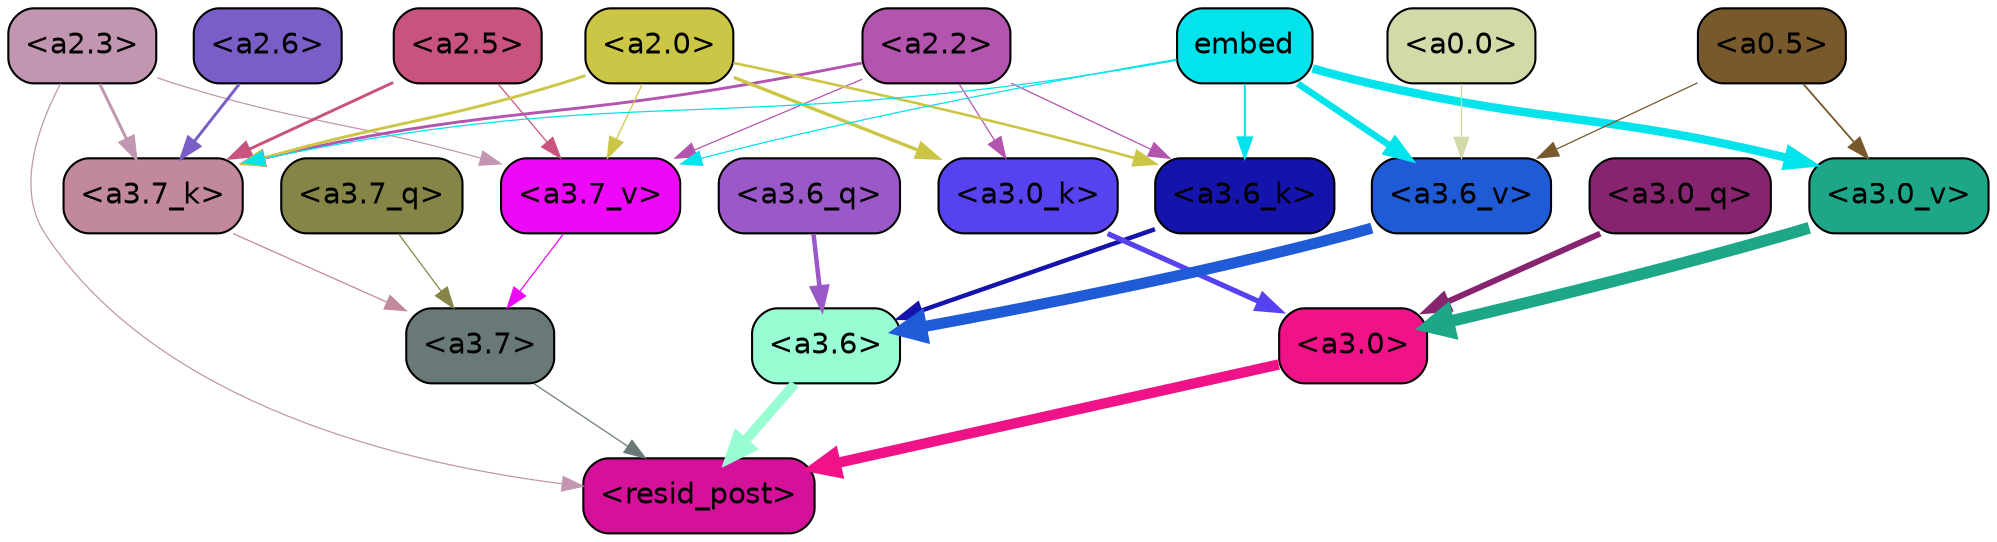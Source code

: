 strict digraph "" {
	graph [bgcolor=transparent,
		layout=dot,
		overlap=false,
		splines=true
	];
	"<a3.7>"	[color=black,
		fillcolor="#697978",
		fontname=Helvetica,
		shape=box,
		style="filled, rounded"];
	"<resid_post>"	[color=black,
		fillcolor="#d51099",
		fontname=Helvetica,
		shape=box,
		style="filled, rounded"];
	"<a3.7>" -> "<resid_post>"	[color="#697978",
		penwidth=0.6];
	"<a3.6>"	[color=black,
		fillcolor="#99fdd3",
		fontname=Helvetica,
		shape=box,
		style="filled, rounded"];
	"<a3.6>" -> "<resid_post>"	[color="#99fdd3",
		penwidth=4.749041676521301];
	"<a3.0>"	[color=black,
		fillcolor="#f01288",
		fontname=Helvetica,
		shape=box,
		style="filled, rounded"];
	"<a3.0>" -> "<resid_post>"	[color="#f01288",
		penwidth=5.004215121269226];
	"<a2.3>"	[color=black,
		fillcolor="#c296b0",
		fontname=Helvetica,
		shape=box,
		style="filled, rounded"];
	"<a2.3>" -> "<resid_post>"	[color="#c296b0",
		penwidth=0.6];
	"<a3.7_k>"	[color=black,
		fillcolor="#c2889d",
		fontname=Helvetica,
		shape=box,
		style="filled, rounded"];
	"<a2.3>" -> "<a3.7_k>"	[color="#c296b0",
		penwidth=1.4391854107379913];
	"<a3.7_v>"	[color=black,
		fillcolor="#ee08f8",
		fontname=Helvetica,
		shape=box,
		style="filled, rounded"];
	"<a2.3>" -> "<a3.7_v>"	[color="#c296b0",
		penwidth=0.6];
	"<a3.7_q>"	[color=black,
		fillcolor="#858548",
		fontname=Helvetica,
		shape=box,
		style="filled, rounded"];
	"<a3.7_q>" -> "<a3.7>"	[color="#858548",
		penwidth=0.6];
	"<a3.6_q>"	[color=black,
		fillcolor="#9b58c8",
		fontname=Helvetica,
		shape=box,
		style="filled, rounded"];
	"<a3.6_q>" -> "<a3.6>"	[color="#9b58c8",
		penwidth=2.160832464694977];
	"<a3.0_q>"	[color=black,
		fillcolor="#872470",
		fontname=Helvetica,
		shape=box,
		style="filled, rounded"];
	"<a3.0_q>" -> "<a3.0>"	[color="#872470",
		penwidth=2.870753765106201];
	"<a3.7_k>" -> "<a3.7>"	[color="#c2889d",
		penwidth=0.6];
	"<a3.6_k>"	[color=black,
		fillcolor="#1414ad",
		fontname=Helvetica,
		shape=box,
		style="filled, rounded"];
	"<a3.6_k>" -> "<a3.6>"	[color="#1414ad",
		penwidth=2.13908451795578];
	"<a3.0_k>"	[color=black,
		fillcolor="#5642ee",
		fontname=Helvetica,
		shape=box,
		style="filled, rounded"];
	"<a3.0_k>" -> "<a3.0>"	[color="#5642ee",
		penwidth=2.520303964614868];
	"<a3.7_v>" -> "<a3.7>"	[color="#ee08f8",
		penwidth=0.6];
	"<a3.6_v>"	[color=black,
		fillcolor="#1f5bd6",
		fontname=Helvetica,
		shape=box,
		style="filled, rounded"];
	"<a3.6_v>" -> "<a3.6>"	[color="#1f5bd6",
		penwidth=5.297133803367615];
	"<a3.0_v>"	[color=black,
		fillcolor="#1da788",
		fontname=Helvetica,
		shape=box,
		style="filled, rounded"];
	"<a3.0_v>" -> "<a3.0>"	[color="#1da788",
		penwidth=5.680712580680847];
	"<a2.6>"	[color=black,
		fillcolor="#7a5ec7",
		fontname=Helvetica,
		shape=box,
		style="filled, rounded"];
	"<a2.6>" -> "<a3.7_k>"	[color="#7a5ec7",
		penwidth=1.4180794060230255];
	"<a2.5>"	[color=black,
		fillcolor="#c9537f",
		fontname=Helvetica,
		shape=box,
		style="filled, rounded"];
	"<a2.5>" -> "<a3.7_k>"	[color="#c9537f",
		penwidth=1.4281435310840607];
	"<a2.5>" -> "<a3.7_v>"	[color="#c9537f",
		penwidth=0.6];
	"<a2.2>"	[color=black,
		fillcolor="#b354af",
		fontname=Helvetica,
		shape=box,
		style="filled, rounded"];
	"<a2.2>" -> "<a3.7_k>"	[color="#b354af",
		penwidth=1.3982512056827545];
	"<a2.2>" -> "<a3.6_k>"	[color="#b354af",
		penwidth=0.6];
	"<a2.2>" -> "<a3.0_k>"	[color="#b354af",
		penwidth=0.6];
	"<a2.2>" -> "<a3.7_v>"	[color="#b354af",
		penwidth=0.6];
	"<a2.0>"	[color=black,
		fillcolor="#ccc646",
		fontname=Helvetica,
		shape=box,
		style="filled, rounded"];
	"<a2.0>" -> "<a3.7_k>"	[color="#ccc646",
		penwidth=1.404832512140274];
	"<a2.0>" -> "<a3.6_k>"	[color="#ccc646",
		penwidth=1.2708758115768433];
	"<a2.0>" -> "<a3.0_k>"	[color="#ccc646",
		penwidth=1.6207245588302612];
	"<a2.0>" -> "<a3.7_v>"	[color="#ccc646",
		penwidth=0.6];
	embed	[color=black,
		fillcolor="#02e3ec",
		fontname=Helvetica,
		shape=box,
		style="filled, rounded"];
	embed -> "<a3.7_k>"	[color="#02e3ec",
		penwidth=0.6];
	embed -> "<a3.6_k>"	[color="#02e3ec",
		penwidth=0.9291638135910034];
	embed -> "<a3.7_v>"	[color="#02e3ec",
		penwidth=0.6];
	embed -> "<a3.6_v>"	[color="#02e3ec",
		penwidth=3.1808209121227264];
	embed -> "<a3.0_v>"	[color="#02e3ec",
		penwidth=4.036660343408585];
	"<a0.5>"	[color=black,
		fillcolor="#77592c",
		fontname=Helvetica,
		shape=box,
		style="filled, rounded"];
	"<a0.5>" -> "<a3.6_v>"	[color="#77592c",
		penwidth=0.6];
	"<a0.5>" -> "<a3.0_v>"	[color="#77592c",
		penwidth=0.8798569142818451];
	"<a0.0>"	[color=black,
		fillcolor="#d0dba8",
		fontname=Helvetica,
		shape=box,
		style="filled, rounded"];
	"<a0.0>" -> "<a3.6_v>"	[color="#d0dba8",
		penwidth=0.6];
}

